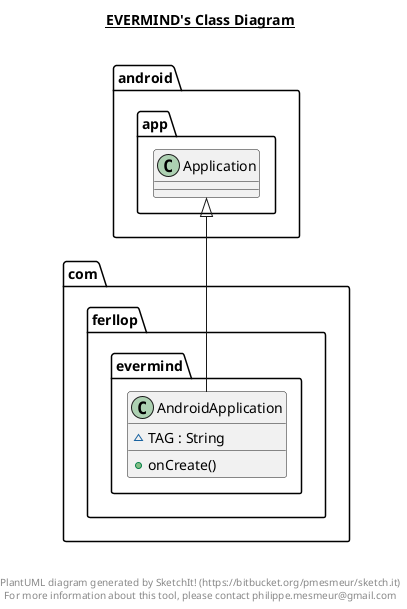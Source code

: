 @startuml

title __EVERMIND's Class Diagram__\n

  namespace com.ferllop.evermind {
    class com.ferllop.evermind.AndroidApplication {
        ~ TAG : String
        + onCreate()
    }
  }
  

  com.ferllop.evermind.AndroidApplication -up-|> android.app.Application


right footer


PlantUML diagram generated by SketchIt! (https://bitbucket.org/pmesmeur/sketch.it)
For more information about this tool, please contact philippe.mesmeur@gmail.com
endfooter

@enduml
